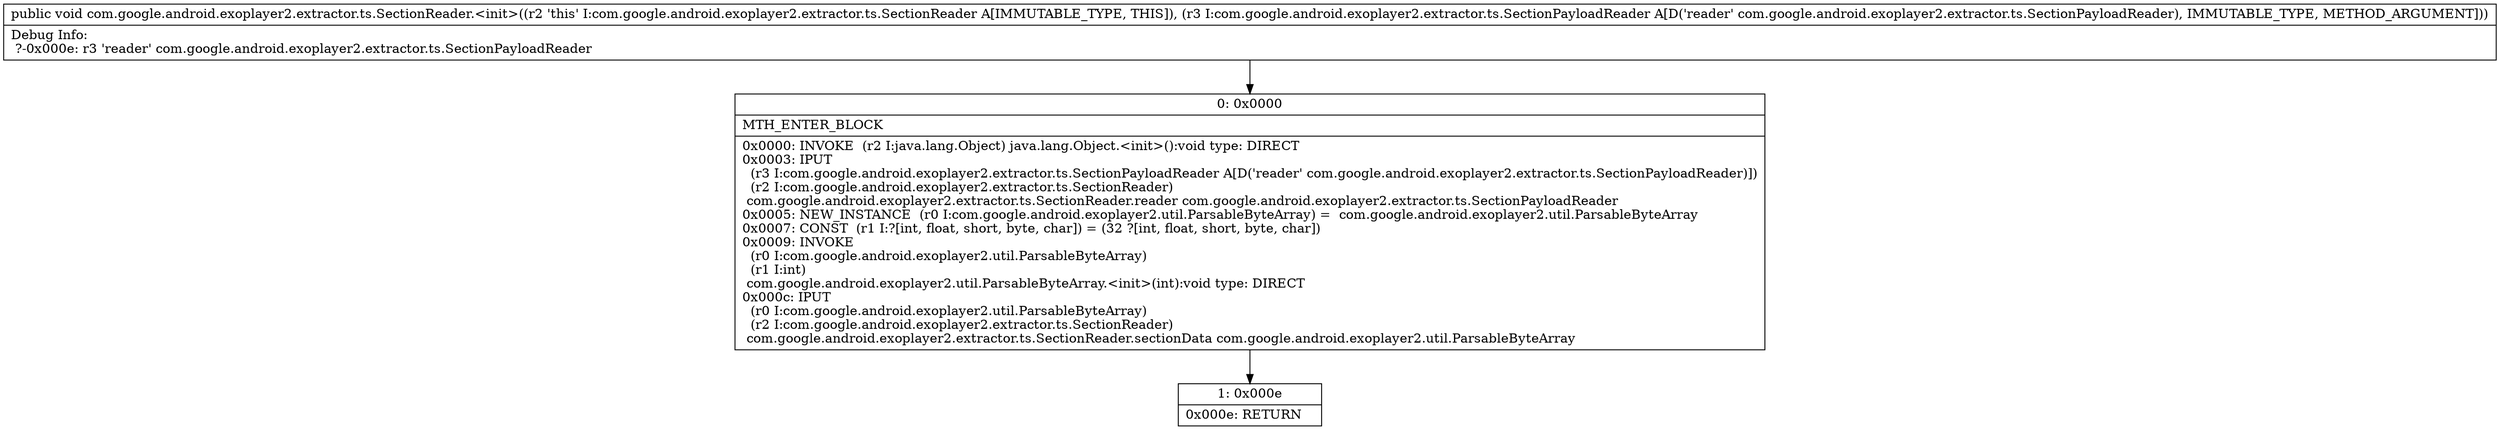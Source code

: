 digraph "CFG forcom.google.android.exoplayer2.extractor.ts.SectionReader.\<init\>(Lcom\/google\/android\/exoplayer2\/extractor\/ts\/SectionPayloadReader;)V" {
Node_0 [shape=record,label="{0\:\ 0x0000|MTH_ENTER_BLOCK\l|0x0000: INVOKE  (r2 I:java.lang.Object) java.lang.Object.\<init\>():void type: DIRECT \l0x0003: IPUT  \l  (r3 I:com.google.android.exoplayer2.extractor.ts.SectionPayloadReader A[D('reader' com.google.android.exoplayer2.extractor.ts.SectionPayloadReader)])\l  (r2 I:com.google.android.exoplayer2.extractor.ts.SectionReader)\l com.google.android.exoplayer2.extractor.ts.SectionReader.reader com.google.android.exoplayer2.extractor.ts.SectionPayloadReader \l0x0005: NEW_INSTANCE  (r0 I:com.google.android.exoplayer2.util.ParsableByteArray) =  com.google.android.exoplayer2.util.ParsableByteArray \l0x0007: CONST  (r1 I:?[int, float, short, byte, char]) = (32 ?[int, float, short, byte, char]) \l0x0009: INVOKE  \l  (r0 I:com.google.android.exoplayer2.util.ParsableByteArray)\l  (r1 I:int)\l com.google.android.exoplayer2.util.ParsableByteArray.\<init\>(int):void type: DIRECT \l0x000c: IPUT  \l  (r0 I:com.google.android.exoplayer2.util.ParsableByteArray)\l  (r2 I:com.google.android.exoplayer2.extractor.ts.SectionReader)\l com.google.android.exoplayer2.extractor.ts.SectionReader.sectionData com.google.android.exoplayer2.util.ParsableByteArray \l}"];
Node_1 [shape=record,label="{1\:\ 0x000e|0x000e: RETURN   \l}"];
MethodNode[shape=record,label="{public void com.google.android.exoplayer2.extractor.ts.SectionReader.\<init\>((r2 'this' I:com.google.android.exoplayer2.extractor.ts.SectionReader A[IMMUTABLE_TYPE, THIS]), (r3 I:com.google.android.exoplayer2.extractor.ts.SectionPayloadReader A[D('reader' com.google.android.exoplayer2.extractor.ts.SectionPayloadReader), IMMUTABLE_TYPE, METHOD_ARGUMENT]))  | Debug Info:\l  ?\-0x000e: r3 'reader' com.google.android.exoplayer2.extractor.ts.SectionPayloadReader\l}"];
MethodNode -> Node_0;
Node_0 -> Node_1;
}

